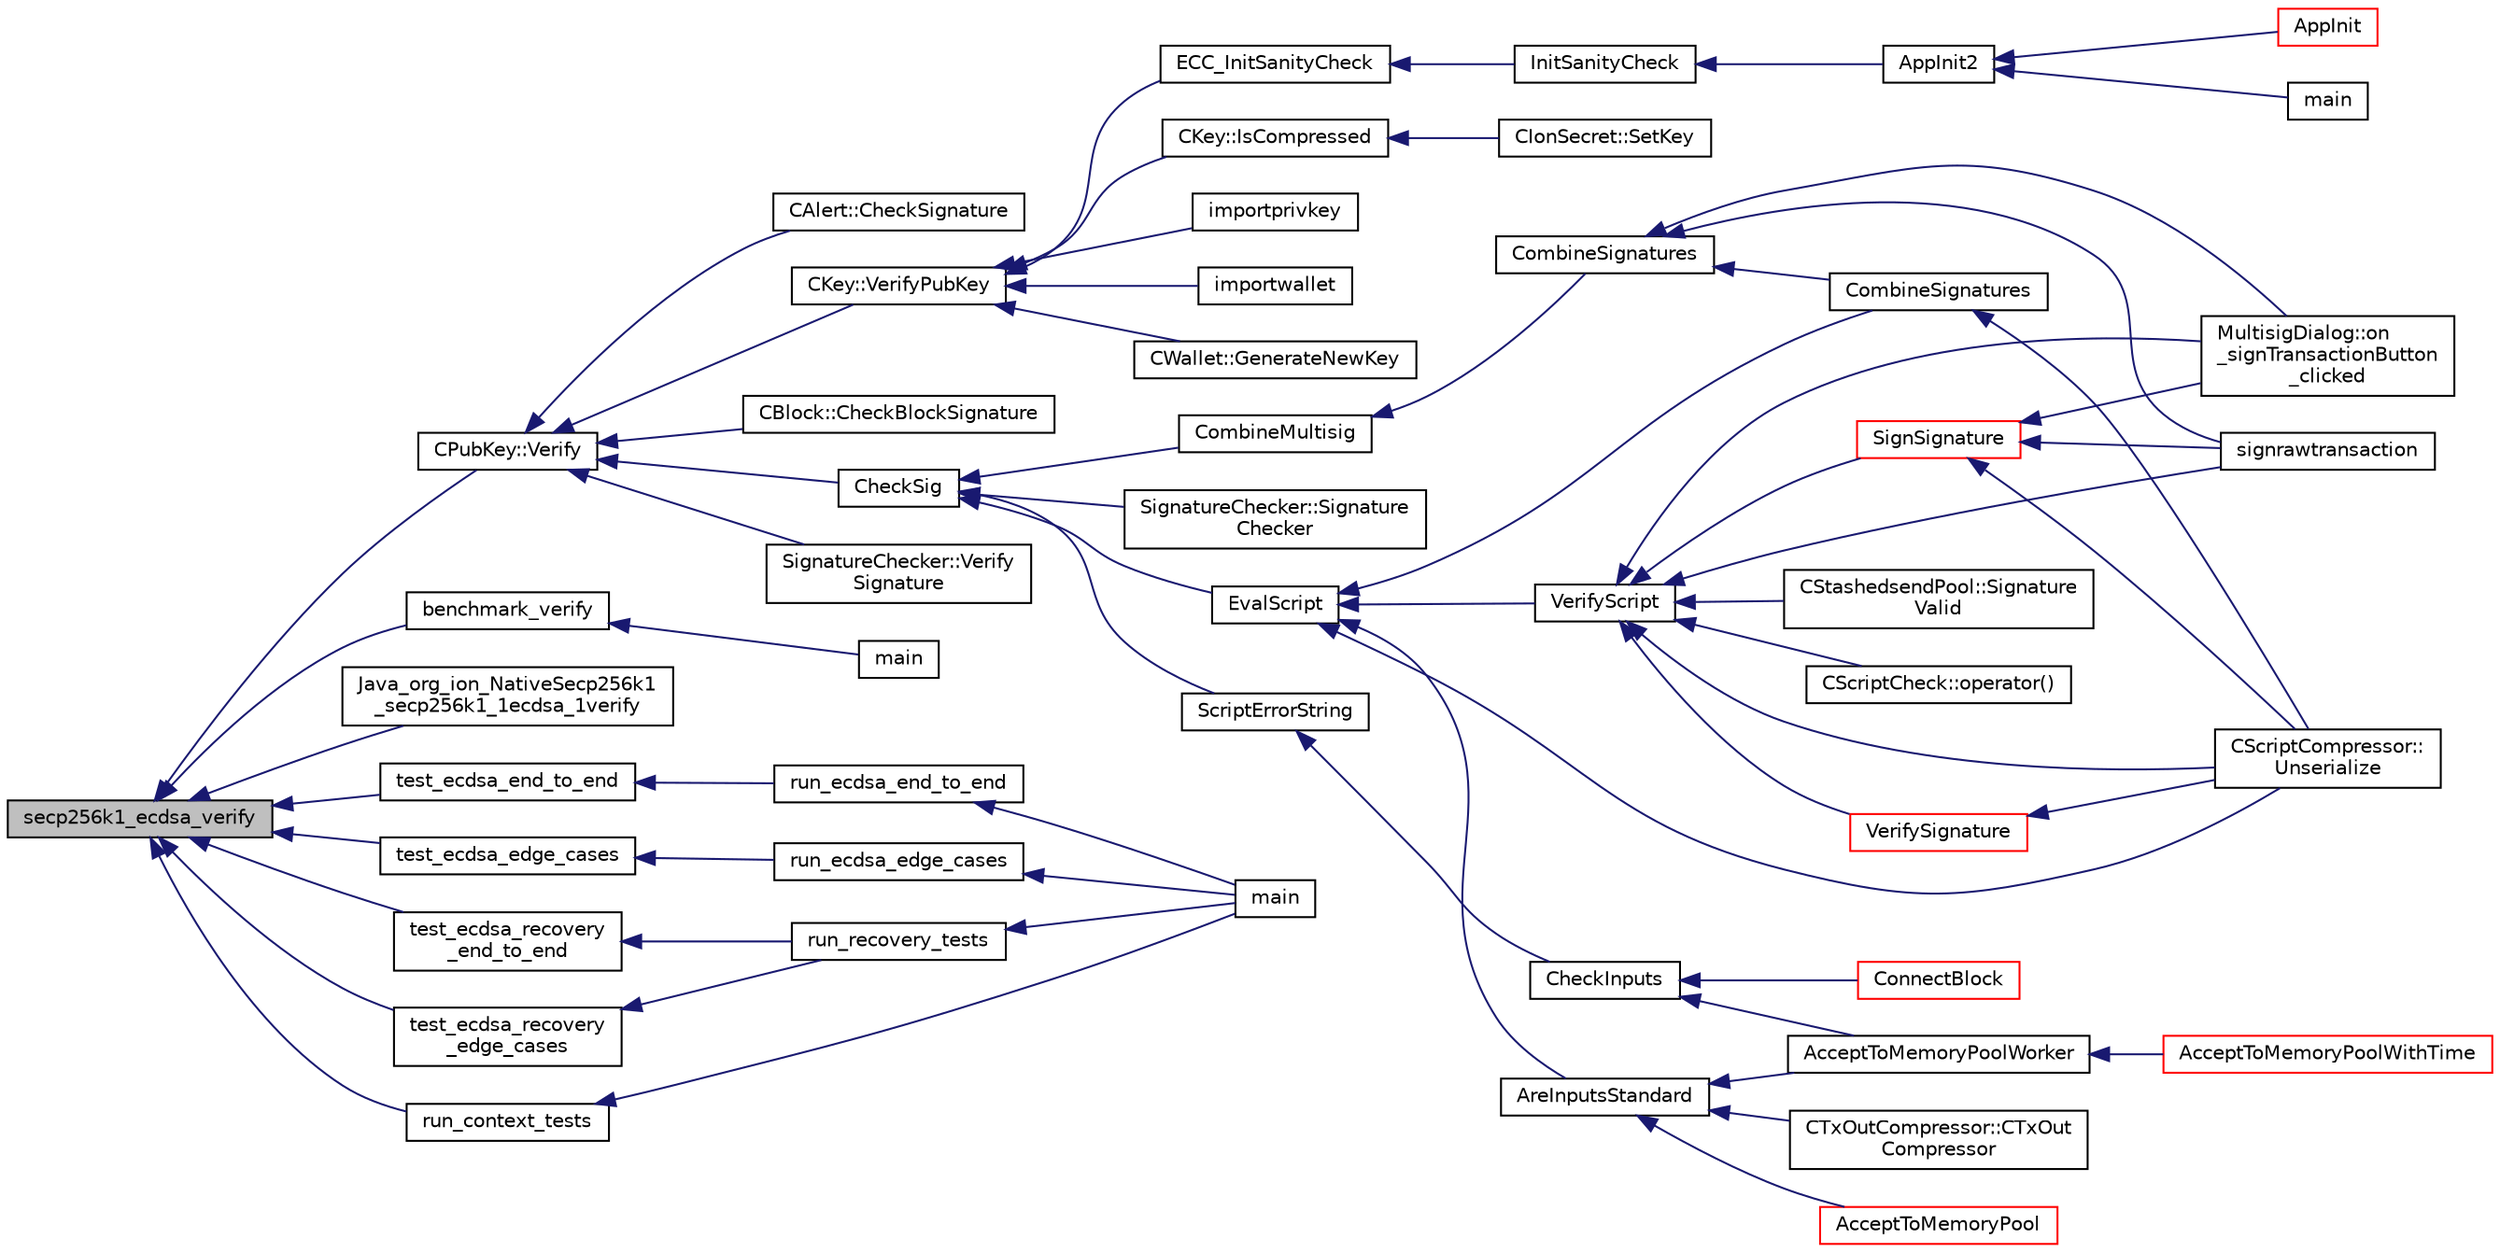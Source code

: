digraph "secp256k1_ecdsa_verify"
{
  edge [fontname="Helvetica",fontsize="10",labelfontname="Helvetica",labelfontsize="10"];
  node [fontname="Helvetica",fontsize="10",shape=record];
  rankdir="LR";
  Node1840 [label="secp256k1_ecdsa_verify",height=0.2,width=0.4,color="black", fillcolor="grey75", style="filled", fontcolor="black"];
  Node1840 -> Node1841 [dir="back",color="midnightblue",fontsize="10",style="solid",fontname="Helvetica"];
  Node1841 [label="CPubKey::Verify",height=0.2,width=0.4,color="black", fillcolor="white", style="filled",URL="$da/d4e/class_c_pub_key.html#a5b3fef213b227394ca9d0a1e3baa957e"];
  Node1841 -> Node1842 [dir="back",color="midnightblue",fontsize="10",style="solid",fontname="Helvetica"];
  Node1842 [label="CAlert::CheckSignature",height=0.2,width=0.4,color="black", fillcolor="white", style="filled",URL="$db/dff/class_c_alert.html#a862d9fb7ebdfc0483b30862d2a75d527"];
  Node1841 -> Node1843 [dir="back",color="midnightblue",fontsize="10",style="solid",fontname="Helvetica"];
  Node1843 [label="CKey::VerifyPubKey",height=0.2,width=0.4,color="black", fillcolor="white", style="filled",URL="$d2/d63/class_c_key.html#ac53425b8d0f89067bce781c485101b20",tooltip="Verify thoroughly whether a private key and a public key match. "];
  Node1843 -> Node1844 [dir="back",color="midnightblue",fontsize="10",style="solid",fontname="Helvetica"];
  Node1844 [label="ECC_InitSanityCheck",height=0.2,width=0.4,color="black", fillcolor="white", style="filled",URL="$de/de5/key_8h.html#a55cc40f04bf887c1000667caccb0684a",tooltip="Check that required EC support is available at runtime. "];
  Node1844 -> Node1845 [dir="back",color="midnightblue",fontsize="10",style="solid",fontname="Helvetica"];
  Node1845 [label="InitSanityCheck",height=0.2,width=0.4,color="black", fillcolor="white", style="filled",URL="$d0/dc9/init_8cpp.html#a878797b40fb8eb0d7f330a41d7742d11",tooltip="Sanity checks Ensure that Ion is running in a usable environment with all necessary library support..."];
  Node1845 -> Node1846 [dir="back",color="midnightblue",fontsize="10",style="solid",fontname="Helvetica"];
  Node1846 [label="AppInit2",height=0.2,width=0.4,color="black", fillcolor="white", style="filled",URL="$d8/dc0/init_8h.html#a1a4c1bfbf6ba1db77e988b89b9cadfd3",tooltip="Initialize ion. "];
  Node1846 -> Node1847 [dir="back",color="midnightblue",fontsize="10",style="solid",fontname="Helvetica"];
  Node1847 [label="AppInit",height=0.2,width=0.4,color="red", fillcolor="white", style="filled",URL="$d4/d35/iond_8cpp.html#ac59316b767e6984e1285f0531275286b"];
  Node1846 -> Node1849 [dir="back",color="midnightblue",fontsize="10",style="solid",fontname="Helvetica"];
  Node1849 [label="main",height=0.2,width=0.4,color="black", fillcolor="white", style="filled",URL="$d5/d2d/ion_8cpp.html#a0ddf1224851353fc92bfbff6f499fa97"];
  Node1843 -> Node1850 [dir="back",color="midnightblue",fontsize="10",style="solid",fontname="Helvetica"];
  Node1850 [label="CKey::IsCompressed",height=0.2,width=0.4,color="black", fillcolor="white", style="filled",URL="$d2/d63/class_c_key.html#a96b017433a65335775cf3807d73f85ce"];
  Node1850 -> Node1851 [dir="back",color="midnightblue",fontsize="10",style="solid",fontname="Helvetica"];
  Node1851 [label="CIonSecret::SetKey",height=0.2,width=0.4,color="black", fillcolor="white", style="filled",URL="$d3/d88/class_c_ion_secret.html#af28cc32f79cc793418e810e8ae12e25e"];
  Node1843 -> Node1852 [dir="back",color="midnightblue",fontsize="10",style="solid",fontname="Helvetica"];
  Node1852 [label="importprivkey",height=0.2,width=0.4,color="black", fillcolor="white", style="filled",URL="$dc/dbf/rpcdump_8cpp.html#a3a6fdb974fce01220a895393d444e981"];
  Node1843 -> Node1853 [dir="back",color="midnightblue",fontsize="10",style="solid",fontname="Helvetica"];
  Node1853 [label="importwallet",height=0.2,width=0.4,color="black", fillcolor="white", style="filled",URL="$dc/dbf/rpcdump_8cpp.html#a2566d5c9dd1938b74e70398cdb3ac5c1"];
  Node1843 -> Node1854 [dir="back",color="midnightblue",fontsize="10",style="solid",fontname="Helvetica"];
  Node1854 [label="CWallet::GenerateNewKey",height=0.2,width=0.4,color="black", fillcolor="white", style="filled",URL="$d2/de5/class_c_wallet.html#a061fe7f54f80ec40f856b3e6365c2f4a"];
  Node1841 -> Node1855 [dir="back",color="midnightblue",fontsize="10",style="solid",fontname="Helvetica"];
  Node1855 [label="CBlock::CheckBlockSignature",height=0.2,width=0.4,color="black", fillcolor="white", style="filled",URL="$d3/d51/class_c_block.html#a2ff0deeda85c23cde1a78365d6fc6c2c"];
  Node1841 -> Node1856 [dir="back",color="midnightblue",fontsize="10",style="solid",fontname="Helvetica"];
  Node1856 [label="CheckSig",height=0.2,width=0.4,color="black", fillcolor="white", style="filled",URL="$dd/d0f/script_8cpp.html#af1a7eb0123f11ad1154249f4a4c1a9d1"];
  Node1856 -> Node1857 [dir="back",color="midnightblue",fontsize="10",style="solid",fontname="Helvetica"];
  Node1857 [label="ScriptErrorString",height=0.2,width=0.4,color="black", fillcolor="white", style="filled",URL="$de/d7f/script_8h.html#a5a9f070c3285c528226eef27820d9aa9"];
  Node1857 -> Node1858 [dir="back",color="midnightblue",fontsize="10",style="solid",fontname="Helvetica"];
  Node1858 [label="CheckInputs",height=0.2,width=0.4,color="black", fillcolor="white", style="filled",URL="$dd/d7d/validation_8cpp.html#a48897c72856156ef5606fc27fe1954f3",tooltip="Check whether all inputs of this transaction are valid (no double spends, scripts & sigs..."];
  Node1858 -> Node1859 [dir="back",color="midnightblue",fontsize="10",style="solid",fontname="Helvetica"];
  Node1859 [label="AcceptToMemoryPoolWorker",height=0.2,width=0.4,color="black", fillcolor="white", style="filled",URL="$dd/d7d/validation_8cpp.html#a274b0623037c72315662a07ecf760176"];
  Node1859 -> Node1860 [dir="back",color="midnightblue",fontsize="10",style="solid",fontname="Helvetica"];
  Node1860 [label="AcceptToMemoryPoolWithTime",height=0.2,width=0.4,color="red", fillcolor="white", style="filled",URL="$dd/d7d/validation_8cpp.html#a7e5d2eb678cdda338b2dc803a2d4999f",tooltip="(try to) add transaction to memory pool with a specified acceptance time "];
  Node1858 -> Node1870 [dir="back",color="midnightblue",fontsize="10",style="solid",fontname="Helvetica"];
  Node1870 [label="ConnectBlock",height=0.2,width=0.4,color="red", fillcolor="white", style="filled",URL="$dd/d7d/validation_8cpp.html#afafbb35ee38b98e832fcb8b159942055",tooltip="Apply the effects of this block (with given index) on the UTXO set represented by coins..."];
  Node1856 -> Node1886 [dir="back",color="midnightblue",fontsize="10",style="solid",fontname="Helvetica"];
  Node1886 [label="EvalScript",height=0.2,width=0.4,color="black", fillcolor="white", style="filled",URL="$de/d7f/script_8h.html#a7f55c113b0164f50f214d94996b6b02a"];
  Node1886 -> Node1887 [dir="back",color="midnightblue",fontsize="10",style="solid",fontname="Helvetica"];
  Node1887 [label="AreInputsStandard",height=0.2,width=0.4,color="black", fillcolor="white", style="filled",URL="$d4/dbf/main_8h.html#a29901e539b487e09c90ff90c7560bd9d",tooltip="Check for standard transaction types. "];
  Node1887 -> Node1888 [dir="back",color="midnightblue",fontsize="10",style="solid",fontname="Helvetica"];
  Node1888 [label="AcceptToMemoryPool",height=0.2,width=0.4,color="red", fillcolor="white", style="filled",URL="$d4/dbf/main_8h.html#addea0e425b693b4c1be712c3ead94568",tooltip="(try to) add transaction to memory pool "];
  Node1887 -> Node1960 [dir="back",color="midnightblue",fontsize="10",style="solid",fontname="Helvetica"];
  Node1960 [label="CTxOutCompressor::CTxOut\lCompressor",height=0.2,width=0.4,color="black", fillcolor="white", style="filled",URL="$d9/d8d/class_c_tx_out_compressor.html#a38ef1033989cd003de65598620d15cea"];
  Node1887 -> Node1859 [dir="back",color="midnightblue",fontsize="10",style="solid",fontname="Helvetica"];
  Node1886 -> Node1961 [dir="back",color="midnightblue",fontsize="10",style="solid",fontname="Helvetica"];
  Node1961 [label="VerifyScript",height=0.2,width=0.4,color="black", fillcolor="white", style="filled",URL="$de/d7f/script_8h.html#a995f521b6ca4a8bfbd02d4cfe226feb6"];
  Node1961 -> Node1962 [dir="back",color="midnightblue",fontsize="10",style="solid",fontname="Helvetica"];
  Node1962 [label="MultisigDialog::on\l_signTransactionButton\l_clicked",height=0.2,width=0.4,color="black", fillcolor="white", style="filled",URL="$d4/df4/class_multisig_dialog.html#ad277ce76887dfbbec511486d3c1d2bc4"];
  Node1961 -> Node1963 [dir="back",color="midnightblue",fontsize="10",style="solid",fontname="Helvetica"];
  Node1963 [label="signrawtransaction",height=0.2,width=0.4,color="black", fillcolor="white", style="filled",URL="$dc/da8/rpcrawtransaction_8cpp.html#aa0d151e35c0ad5ec82df451a833aeadb"];
  Node1961 -> Node1964 [dir="back",color="midnightblue",fontsize="10",style="solid",fontname="Helvetica"];
  Node1964 [label="SignSignature",height=0.2,width=0.4,color="red", fillcolor="white", style="filled",URL="$de/d7f/script_8h.html#aca7dc730fd42e706b2c912ba32b65a36"];
  Node1964 -> Node1962 [dir="back",color="midnightblue",fontsize="10",style="solid",fontname="Helvetica"];
  Node1964 -> Node1963 [dir="back",color="midnightblue",fontsize="10",style="solid",fontname="Helvetica"];
  Node1964 -> Node1966 [dir="back",color="midnightblue",fontsize="10",style="solid",fontname="Helvetica"];
  Node1966 [label="CScriptCompressor::\lUnserialize",height=0.2,width=0.4,color="black", fillcolor="white", style="filled",URL="$d3/dfb/class_c_script_compressor.html#a016fa6e3d2735d95fcf773271da073d5"];
  Node1961 -> Node1981 [dir="back",color="midnightblue",fontsize="10",style="solid",fontname="Helvetica"];
  Node1981 [label="VerifySignature",height=0.2,width=0.4,color="red", fillcolor="white", style="filled",URL="$de/d7f/script_8h.html#a3bebacccf5ed6d80e80889b65830f893"];
  Node1981 -> Node1966 [dir="back",color="midnightblue",fontsize="10",style="solid",fontname="Helvetica"];
  Node1961 -> Node1966 [dir="back",color="midnightblue",fontsize="10",style="solid",fontname="Helvetica"];
  Node1961 -> Node2020 [dir="back",color="midnightblue",fontsize="10",style="solid",fontname="Helvetica"];
  Node2020 [label="CStashedsendPool::Signature\lValid",height=0.2,width=0.4,color="black", fillcolor="white", style="filled",URL="$dd/d8a/class_c_stashedsend_pool.html#aac0148eb0e63ce636545a18522f7f59b",tooltip="Check to make sure a signature matches an input in the pool. "];
  Node1961 -> Node2021 [dir="back",color="midnightblue",fontsize="10",style="solid",fontname="Helvetica"];
  Node2021 [label="CScriptCheck::operator()",height=0.2,width=0.4,color="black", fillcolor="white", style="filled",URL="$df/d12/class_c_script_check.html#a108d4c713338308be3867ed4e65b80c5"];
  Node1886 -> Node2022 [dir="back",color="midnightblue",fontsize="10",style="solid",fontname="Helvetica"];
  Node2022 [label="CombineSignatures",height=0.2,width=0.4,color="black", fillcolor="white", style="filled",URL="$de/d7f/script_8h.html#af2e061fe8f5ec7708f28db4628ff5c10"];
  Node2022 -> Node1966 [dir="back",color="midnightblue",fontsize="10",style="solid",fontname="Helvetica"];
  Node1886 -> Node1966 [dir="back",color="midnightblue",fontsize="10",style="solid",fontname="Helvetica"];
  Node1856 -> Node2023 [dir="back",color="midnightblue",fontsize="10",style="solid",fontname="Helvetica"];
  Node2023 [label="CombineMultisig",height=0.2,width=0.4,color="black", fillcolor="white", style="filled",URL="$dd/d0f/script_8cpp.html#a1d62cd216f093d9e80a7e34d8b866021"];
  Node2023 -> Node2024 [dir="back",color="midnightblue",fontsize="10",style="solid",fontname="Helvetica"];
  Node2024 [label="CombineSignatures",height=0.2,width=0.4,color="black", fillcolor="white", style="filled",URL="$dd/d0f/script_8cpp.html#a79ba74edb86e8e00eef84202dd5dea43"];
  Node2024 -> Node1962 [dir="back",color="midnightblue",fontsize="10",style="solid",fontname="Helvetica"];
  Node2024 -> Node1963 [dir="back",color="midnightblue",fontsize="10",style="solid",fontname="Helvetica"];
  Node2024 -> Node2022 [dir="back",color="midnightblue",fontsize="10",style="solid",fontname="Helvetica"];
  Node1856 -> Node2025 [dir="back",color="midnightblue",fontsize="10",style="solid",fontname="Helvetica"];
  Node2025 [label="SignatureChecker::Signature\lChecker",height=0.2,width=0.4,color="black", fillcolor="white", style="filled",URL="$da/d89/class_signature_checker.html#a698e6832345449c494a12960f173d6a1"];
  Node1841 -> Node2026 [dir="back",color="midnightblue",fontsize="10",style="solid",fontname="Helvetica"];
  Node2026 [label="SignatureChecker::Verify\lSignature",height=0.2,width=0.4,color="black", fillcolor="white", style="filled",URL="$da/d89/class_signature_checker.html#aa1f885f5d1c0299de96e3f1a12f6a9e7"];
  Node1840 -> Node2027 [dir="back",color="midnightblue",fontsize="10",style="solid",fontname="Helvetica"];
  Node2027 [label="benchmark_verify",height=0.2,width=0.4,color="black", fillcolor="white", style="filled",URL="$dd/d4a/bench__verify_8c.html#aad3aa8194973c32b12fa5d7eb1b0a462"];
  Node2027 -> Node2028 [dir="back",color="midnightblue",fontsize="10",style="solid",fontname="Helvetica"];
  Node2028 [label="main",height=0.2,width=0.4,color="black", fillcolor="white", style="filled",URL="$dd/d4a/bench__verify_8c.html#a840291bc02cba5474a4cb46a9b9566fe"];
  Node1840 -> Node2029 [dir="back",color="midnightblue",fontsize="10",style="solid",fontname="Helvetica"];
  Node2029 [label="Java_org_ion_NativeSecp256k1\l_secp256k1_1ecdsa_1verify",height=0.2,width=0.4,color="black", fillcolor="white", style="filled",URL="$d9/d4d/org__ion___native_secp256k1_8h.html#a9bdcf4d0e0486ede61ab810c4a0258d6"];
  Node1840 -> Node2030 [dir="back",color="midnightblue",fontsize="10",style="solid",fontname="Helvetica"];
  Node2030 [label="test_ecdsa_recovery\l_end_to_end",height=0.2,width=0.4,color="black", fillcolor="white", style="filled",URL="$d3/d71/recovery_2tests__impl_8h.html#a70649882936497184992dfaa06b1106f"];
  Node2030 -> Node2031 [dir="back",color="midnightblue",fontsize="10",style="solid",fontname="Helvetica"];
  Node2031 [label="run_recovery_tests",height=0.2,width=0.4,color="black", fillcolor="white", style="filled",URL="$d3/d71/recovery_2tests__impl_8h.html#a3a06f71955483e9502f3c408857407f2"];
  Node2031 -> Node2032 [dir="back",color="midnightblue",fontsize="10",style="solid",fontname="Helvetica"];
  Node2032 [label="main",height=0.2,width=0.4,color="black", fillcolor="white", style="filled",URL="$d5/d7f/tests_8c.html#a3c04138a5bfe5d72780bb7e82a18e627"];
  Node1840 -> Node2033 [dir="back",color="midnightblue",fontsize="10",style="solid",fontname="Helvetica"];
  Node2033 [label="test_ecdsa_recovery\l_edge_cases",height=0.2,width=0.4,color="black", fillcolor="white", style="filled",URL="$d3/d71/recovery_2tests__impl_8h.html#ad6d3138600637a7c940bc40a22795e46"];
  Node2033 -> Node2031 [dir="back",color="midnightblue",fontsize="10",style="solid",fontname="Helvetica"];
  Node1840 -> Node2034 [dir="back",color="midnightblue",fontsize="10",style="solid",fontname="Helvetica"];
  Node2034 [label="run_context_tests",height=0.2,width=0.4,color="black", fillcolor="white", style="filled",URL="$d5/d7f/tests_8c.html#a2f9713526b1e988694c6e2026a6fce69"];
  Node2034 -> Node2032 [dir="back",color="midnightblue",fontsize="10",style="solid",fontname="Helvetica"];
  Node1840 -> Node2035 [dir="back",color="midnightblue",fontsize="10",style="solid",fontname="Helvetica"];
  Node2035 [label="test_ecdsa_end_to_end",height=0.2,width=0.4,color="black", fillcolor="white", style="filled",URL="$d5/d7f/tests_8c.html#a3fc9dc1908215215a68690ea1bfa8bcd"];
  Node2035 -> Node2036 [dir="back",color="midnightblue",fontsize="10",style="solid",fontname="Helvetica"];
  Node2036 [label="run_ecdsa_end_to_end",height=0.2,width=0.4,color="black", fillcolor="white", style="filled",URL="$d5/d7f/tests_8c.html#ab05096657be701bf9ca8616475bb9491"];
  Node2036 -> Node2032 [dir="back",color="midnightblue",fontsize="10",style="solid",fontname="Helvetica"];
  Node1840 -> Node2037 [dir="back",color="midnightblue",fontsize="10",style="solid",fontname="Helvetica"];
  Node2037 [label="test_ecdsa_edge_cases",height=0.2,width=0.4,color="black", fillcolor="white", style="filled",URL="$d5/d7f/tests_8c.html#abbcb27d1eb13654db9b2e281ffce021e"];
  Node2037 -> Node2038 [dir="back",color="midnightblue",fontsize="10",style="solid",fontname="Helvetica"];
  Node2038 [label="run_ecdsa_edge_cases",height=0.2,width=0.4,color="black", fillcolor="white", style="filled",URL="$d5/d7f/tests_8c.html#ad6c8109b62ea1d0ed1b382678a2a08b1"];
  Node2038 -> Node2032 [dir="back",color="midnightblue",fontsize="10",style="solid",fontname="Helvetica"];
}
